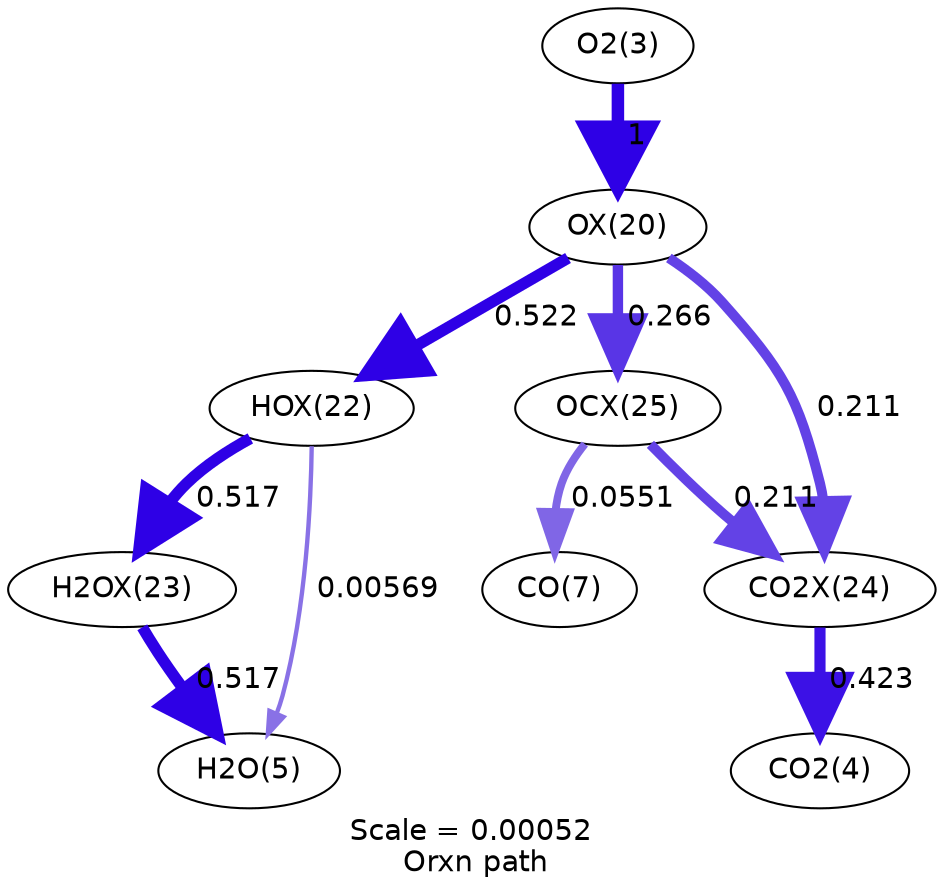digraph reaction_paths {
center=1;
s4 -> s29[fontname="Helvetica", penwidth=6, arrowsize=3, color="0.7, 1.5, 0.9"
, label=" 1"];
s29 -> s31[fontname="Helvetica", penwidth=5.51, arrowsize=2.75, color="0.7, 1.02, 0.9"
, label=" 0.522"];
s29 -> s34[fontname="Helvetica", penwidth=5, arrowsize=2.5, color="0.7, 0.766, 0.9"
, label=" 0.266"];
s29 -> s33[fontname="Helvetica", penwidth=4.83, arrowsize=2.41, color="0.7, 0.711, 0.9"
, label=" 0.211"];
s31 -> s6[fontname="Helvetica", penwidth=2.1, arrowsize=1.05, color="0.7, 0.506, 0.9"
, label=" 0.00569"];
s31 -> s32[fontname="Helvetica", penwidth=5.5, arrowsize=2.75, color="0.7, 1.02, 0.9"
, label=" 0.517"];
s32 -> s6[fontname="Helvetica", penwidth=5.5, arrowsize=2.75, color="0.7, 1.02, 0.9"
, label=" 0.517"];
s34 -> s8[fontname="Helvetica", penwidth=3.81, arrowsize=1.91, color="0.7, 0.555, 0.9"
, label=" 0.0551"];
s34 -> s33[fontname="Helvetica", penwidth=4.83, arrowsize=2.41, color="0.7, 0.711, 0.9"
, label=" 0.211"];
s33 -> s5[fontname="Helvetica", penwidth=5.35, arrowsize=2.67, color="0.7, 0.923, 0.9"
, label=" 0.423"];
s4 [ fontname="Helvetica", label="O2(3)"];
s5 [ fontname="Helvetica", label="CO2(4)"];
s6 [ fontname="Helvetica", label="H2O(5)"];
s8 [ fontname="Helvetica", label="CO(7)"];
s29 [ fontname="Helvetica", label="OX(20)"];
s31 [ fontname="Helvetica", label="HOX(22)"];
s32 [ fontname="Helvetica", label="H2OX(23)"];
s33 [ fontname="Helvetica", label="CO2X(24)"];
s34 [ fontname="Helvetica", label="OCX(25)"];
 label = "Scale = 0.00052\l Orxn path";
 fontname = "Helvetica";
}
